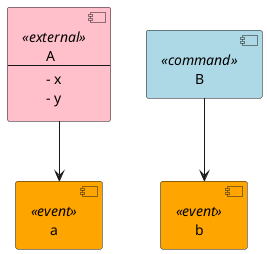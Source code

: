 @startuml
skinparam component {
	backgroundColor<<event>> Orange
	backgroundColor<<command>> LightBlue
	backgroundColor<<external>> Pink
	backgroundColor<<document>> Green
}
component C0 <<external>> [
A
---
- x
- y
]
component C1 <<event>> [
a
]
C0 --> C1
component C2 <<command>> [
B
]
C0 -[hidden]right-> C2
component C3 <<event>> [
b
]
C2 --> C3
@enduml
